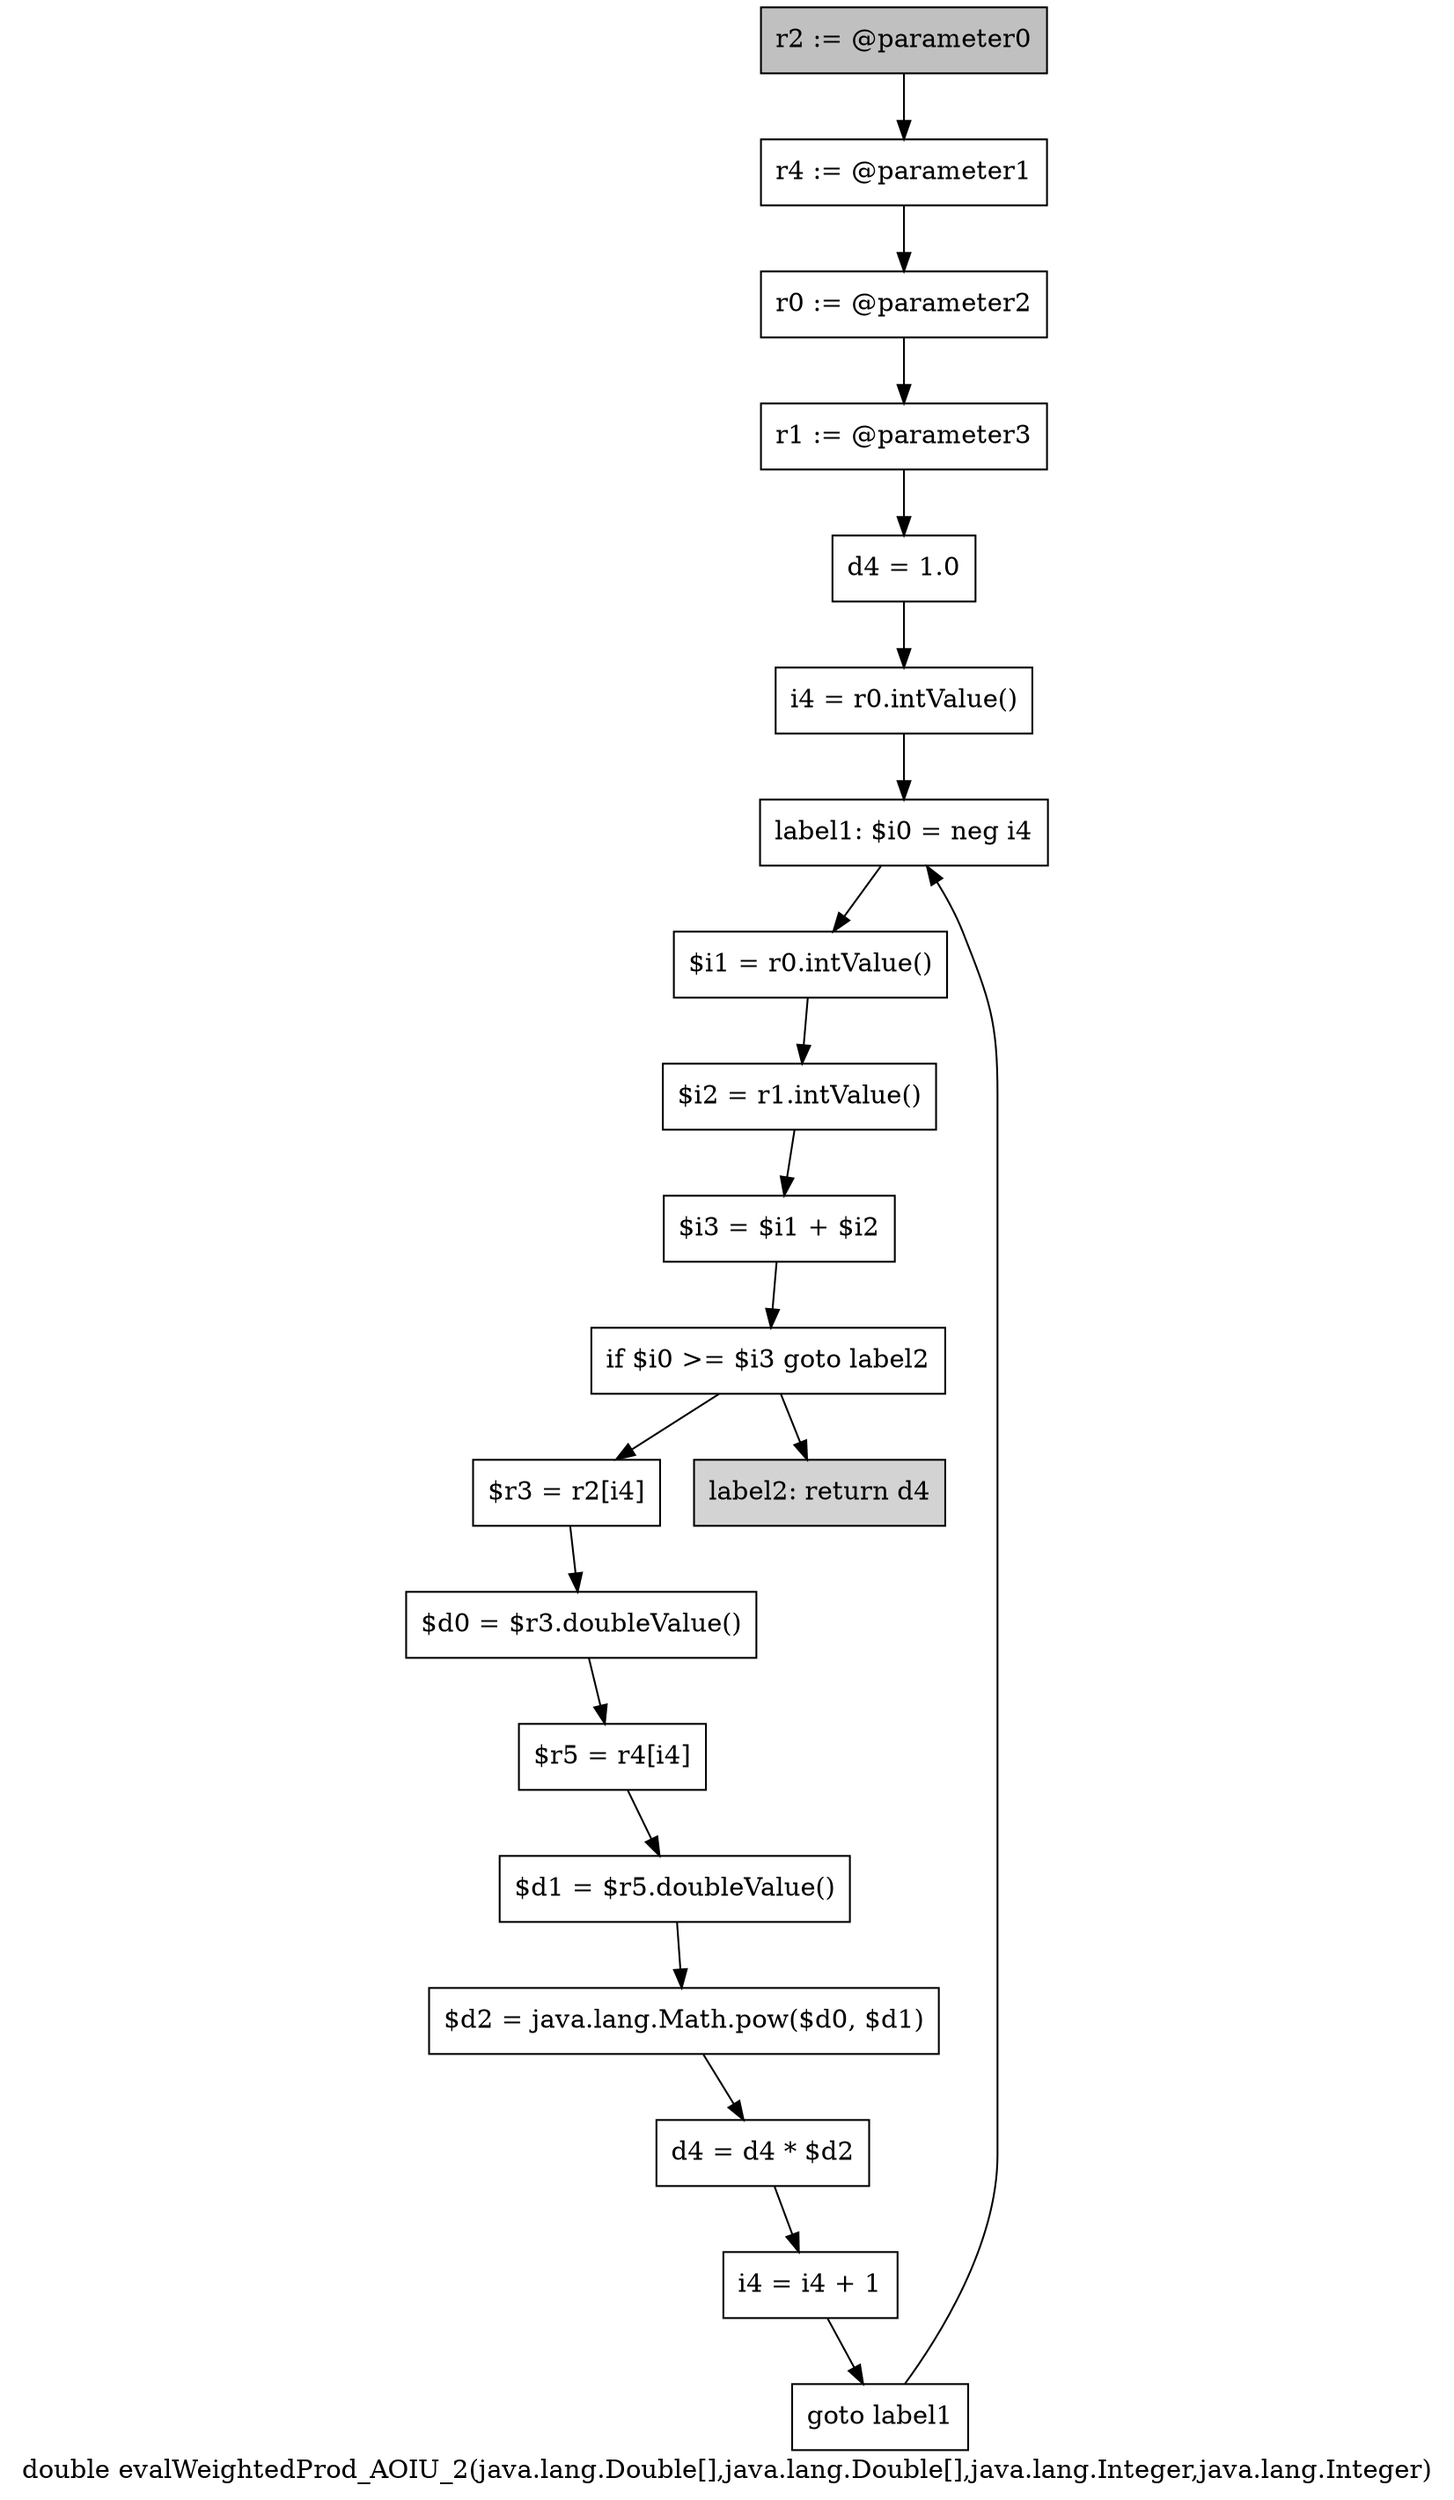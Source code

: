 digraph "double evalWeightedProd_AOIU_2(java.lang.Double[],java.lang.Double[],java.lang.Integer,java.lang.Integer)" {
    label="double evalWeightedProd_AOIU_2(java.lang.Double[],java.lang.Double[],java.lang.Integer,java.lang.Integer)";
    node [shape=box];
    "0" [style=filled,fillcolor=gray,label="r2 := @parameter0",];
    "1" [label="r4 := @parameter1",];
    "0"->"1";
    "2" [label="r0 := @parameter2",];
    "1"->"2";
    "3" [label="r1 := @parameter3",];
    "2"->"3";
    "4" [label="d4 = 1.0",];
    "3"->"4";
    "5" [label="i4 = r0.intValue()",];
    "4"->"5";
    "6" [label="label1: $i0 = neg i4",];
    "5"->"6";
    "7" [label="$i1 = r0.intValue()",];
    "6"->"7";
    "8" [label="$i2 = r1.intValue()",];
    "7"->"8";
    "9" [label="$i3 = $i1 + $i2",];
    "8"->"9";
    "10" [label="if $i0 >= $i3 goto label2",];
    "9"->"10";
    "11" [label="$r3 = r2[i4]",];
    "10"->"11";
    "19" [style=filled,fillcolor=lightgray,label="label2: return d4",];
    "10"->"19";
    "12" [label="$d0 = $r3.doubleValue()",];
    "11"->"12";
    "13" [label="$r5 = r4[i4]",];
    "12"->"13";
    "14" [label="$d1 = $r5.doubleValue()",];
    "13"->"14";
    "15" [label="$d2 = java.lang.Math.pow($d0, $d1)",];
    "14"->"15";
    "16" [label="d4 = d4 * $d2",];
    "15"->"16";
    "17" [label="i4 = i4 + 1",];
    "16"->"17";
    "18" [label="goto label1",];
    "17"->"18";
    "18"->"6";
}
